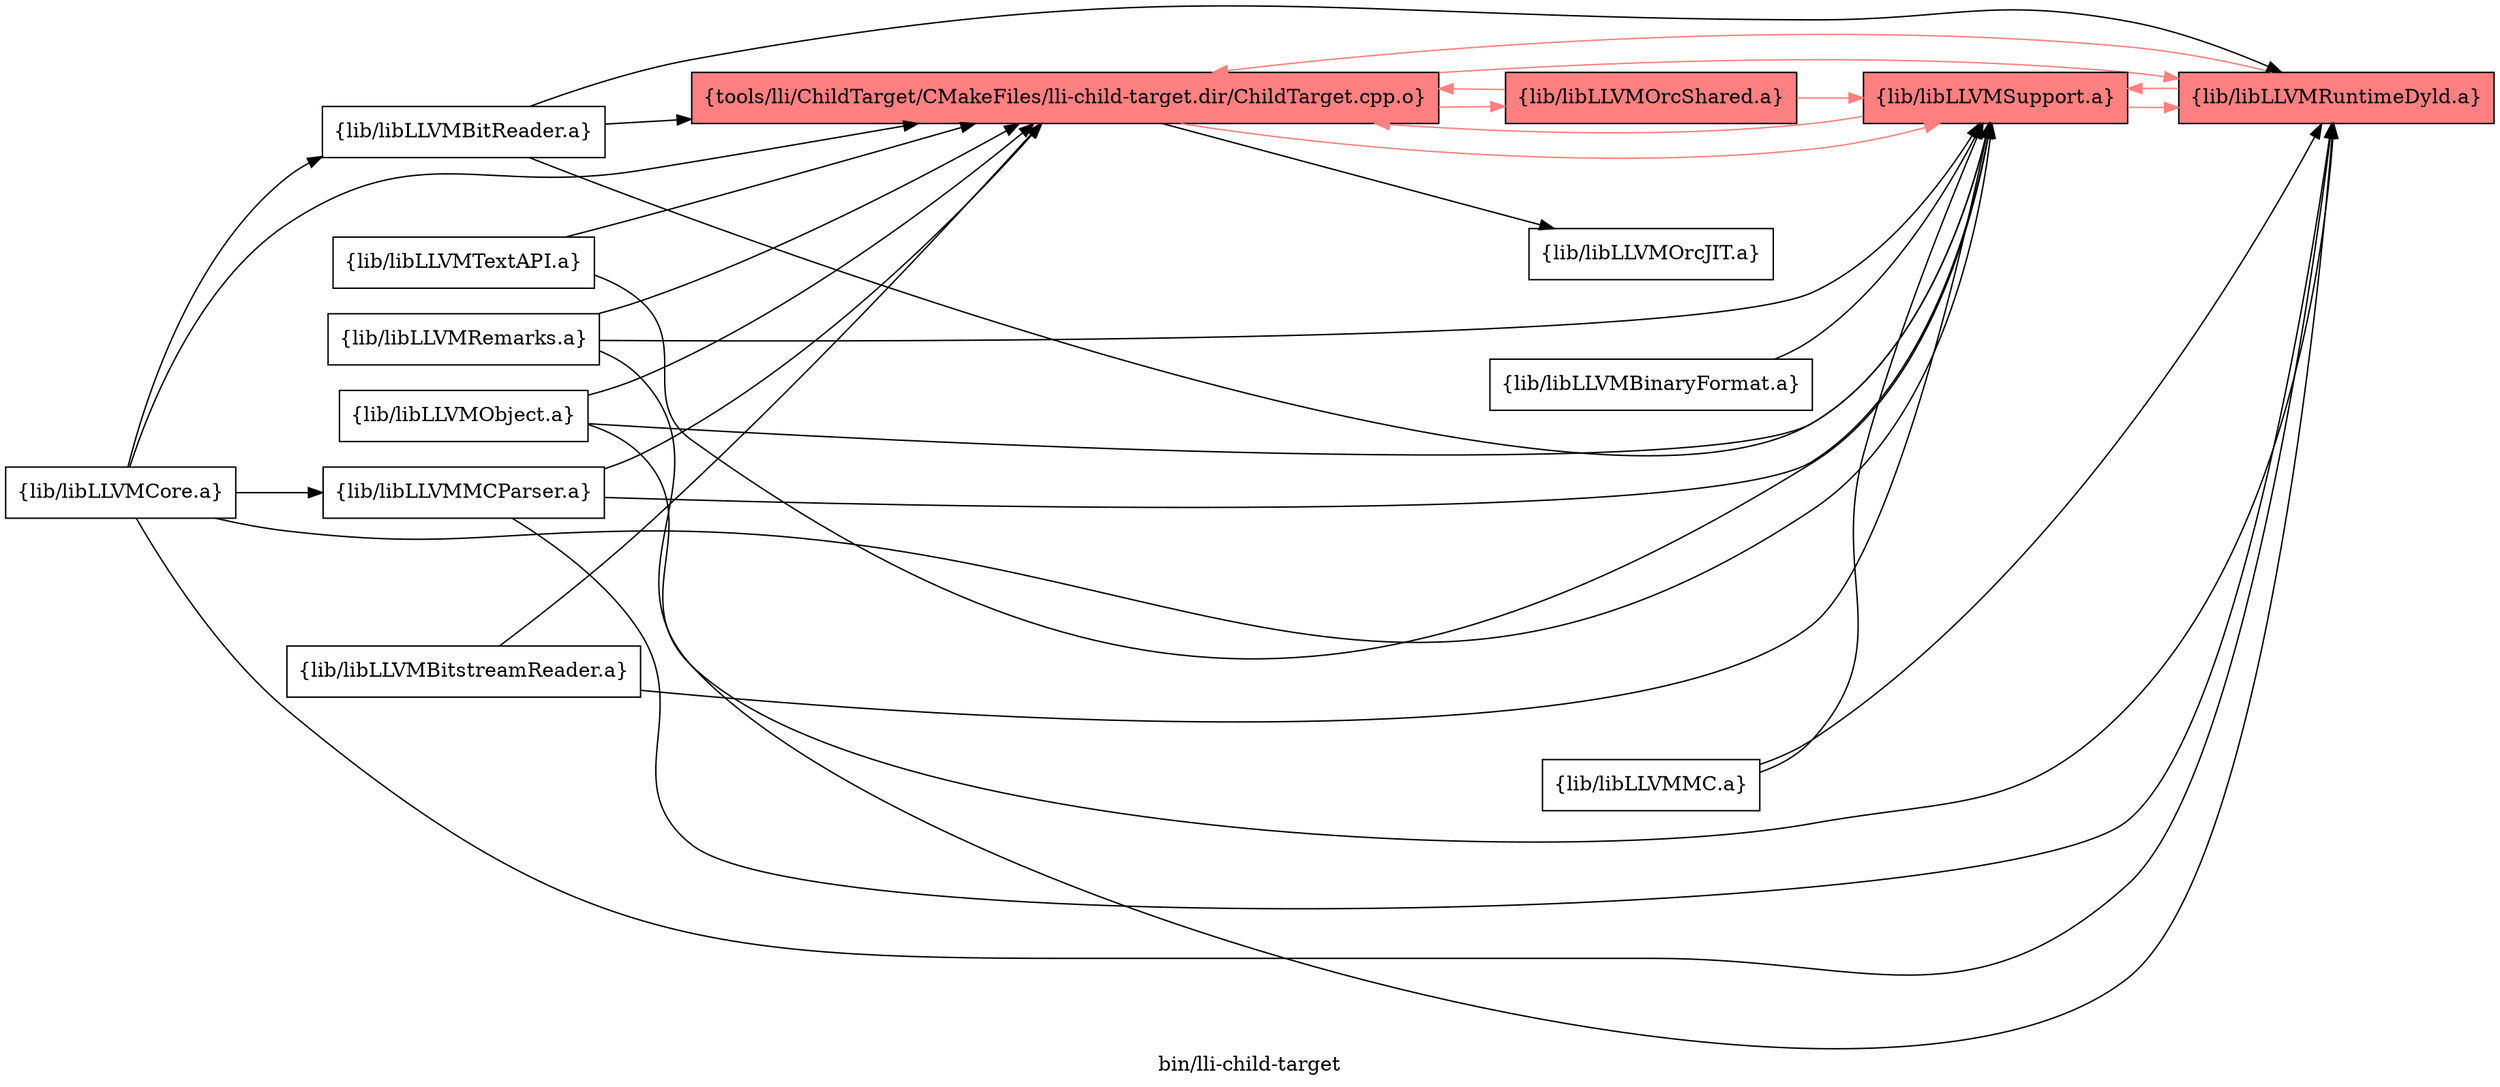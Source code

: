 digraph "bin/lli-child-target" {
	label="bin/lli-child-target";
	rankdir="LR"
	{ rank=same; Node0x559fefa01708;  }

	Node0x559fefa01708 [shape=record,shape=box,style=filled,fillcolor="1.000000 0.5 1",group=1,label="{tools/lli/ChildTarget/CMakeFiles/lli-child-target.dir/ChildTarget.cpp.o}"];
	Node0x559fefa01708 -> Node0x559fefa00218[color="1.000000 0.5 1"];
	Node0x559fefa01708 -> Node0x559fefa010c8;
	Node0x559fefa01708 -> Node0x559fefa00fd8[color="1.000000 0.5 1"];
	Node0x559fefa01708 -> Node0x559fefa01f28[color="1.000000 0.5 1"];
	Node0x559fefa00218 [shape=record,shape=box,style=filled,fillcolor="1.000000 0.5 1",group=1,label="{lib/libLLVMOrcShared.a}"];
	Node0x559fefa00218 -> Node0x559fefa01708[color="1.000000 0.5 1"];
	Node0x559fefa00218 -> Node0x559fefa01f28[color="1.000000 0.5 1"];
	Node0x559fefa010c8 [shape=record,shape=box,group=0,label="{lib/libLLVMOrcJIT.a}"];
	Node0x559fefa00fd8 [shape=record,shape=box,style=filled,fillcolor="1.000000 0.5 1",group=1,label="{lib/libLLVMRuntimeDyld.a}"];
	Node0x559fefa00fd8 -> Node0x559fefa01f28[color="1.000000 0.5 1"];
	Node0x559fefa00fd8 -> Node0x559fefa01708[color="1.000000 0.5 1"];
	Node0x559fefa01f28 [shape=record,shape=box,style=filled,fillcolor="1.000000 0.5 1",group=1,label="{lib/libLLVMSupport.a}"];
	Node0x559fefa01f28 -> Node0x559fefa01708[color="1.000000 0.5 1"];
	Node0x559fefa01f28 -> Node0x559fefa00fd8[color="1.000000 0.5 1"];
	Node0x559fef9fe418 [shape=record,shape=box,group=0,label="{lib/libLLVMObject.a}"];
	Node0x559fef9fe418 -> Node0x559fefa01f28;
	Node0x559fef9fe418 -> Node0x559fefa01708;
	Node0x559fef9fe418 -> Node0x559fefa00fd8;
	Node0x559fefa00858 [shape=record,shape=box,group=0,label="{lib/libLLVMBitReader.a}"];
	Node0x559fefa00858 -> Node0x559fefa01708;
	Node0x559fefa00858 -> Node0x559fefa00fd8;
	Node0x559fefa00858 -> Node0x559fefa01f28;
	Node0x559fefa00358 [shape=record,shape=box,group=0,label="{lib/libLLVMMCParser.a}"];
	Node0x559fefa00358 -> Node0x559fefa01708;
	Node0x559fefa00358 -> Node0x559fefa00fd8;
	Node0x559fefa00358 -> Node0x559fefa01f28;
	Node0x559fef9ffe58 [shape=record,shape=box,group=0,label="{lib/libLLVMMC.a}"];
	Node0x559fef9ffe58 -> Node0x559fefa01f28;
	Node0x559fef9ffe58 -> Node0x559fefa00fd8;
	Node0x559fef9fd1a8 [shape=record,shape=box,group=0,label="{lib/libLLVMTextAPI.a}"];
	Node0x559fef9fd1a8 -> Node0x559fefa01f28;
	Node0x559fef9fd1a8 -> Node0x559fefa01708;
	Node0x559fef9fdb08 [shape=record,shape=box,group=0,label="{lib/libLLVMCore.a}"];
	Node0x559fef9fdb08 -> Node0x559fefa01708;
	Node0x559fef9fdb08 -> Node0x559fefa01f28;
	Node0x559fef9fdb08 -> Node0x559fefa00fd8;
	Node0x559fef9fdb08 -> Node0x559fefa00858;
	Node0x559fef9fdb08 -> Node0x559fefa00358;
	Node0x559fef9fdfb8 [shape=record,shape=box,group=0,label="{lib/libLLVMBinaryFormat.a}"];
	Node0x559fef9fdfb8 -> Node0x559fefa01f28;
	Node0x559fefa00c68 [shape=record,shape=box,group=0,label="{lib/libLLVMRemarks.a}"];
	Node0x559fefa00c68 -> Node0x559fefa01f28;
	Node0x559fefa00c68 -> Node0x559fefa01708;
	Node0x559fefa00c68 -> Node0x559fefa00fd8;
	Node0x559fefa01438 [shape=record,shape=box,group=0,label="{lib/libLLVMBitstreamReader.a}"];
	Node0x559fefa01438 -> Node0x559fefa01708;
	Node0x559fefa01438 -> Node0x559fefa01f28;
}
